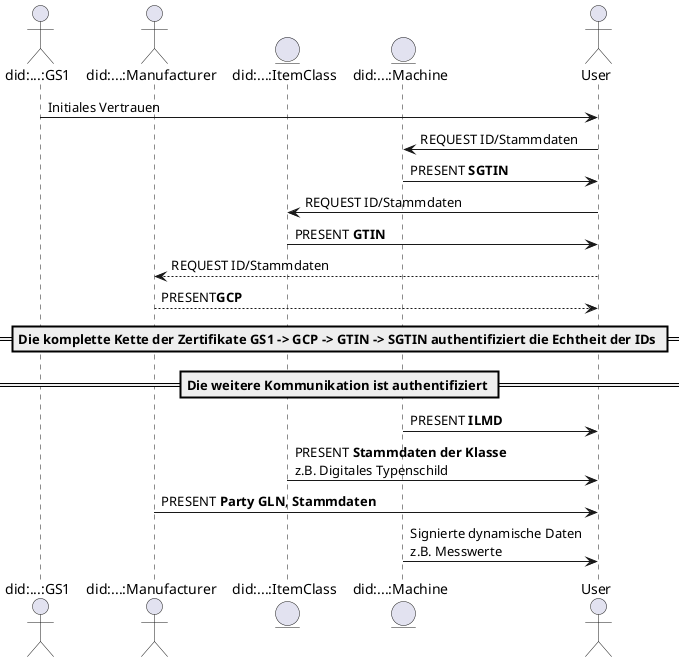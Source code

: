@startuml
skinparam responseMessageBelowArrow true

actor "did:...:GS1" as GS1
actor "did:...:Manufacturer" as Manufacturer
entity "did:...:ItemClass" as gtin
entity "did:...:Machine" as Machine
actor User

GS1 -> User: Initiales Vertrauen

User -> Machine : REQUEST ID/Stammdaten
Machine -> User : PRESENT <b>SGTIN</b>

User -> gtin : REQUEST ID/Stammdaten
gtin -> User : PRESENT <b>GTIN</b>



User --> Manufacturer: REQUEST ID/Stammdaten
Manufacturer --> User: PRESENT<b>GCP</b>

== Die komplette Kette der Zertifikate GS1 -> GCP -> GTIN -> SGTIN authentifiziert die Echtheit der IDs ==
== Die weitere Kommunikation ist authentifiziert ==

Machine -> User: PRESENT <b>ILMD</b>
gtin -> User: PRESENT <b>Stammdaten der Klasse</b>\nz.B. Digitales Typenschild
Manufacturer -> User: PRESENT <b>Party GLN</b>, <b>Stammdaten</b>


Machine -> User : Signierte dynamische Daten\nz.B. Messwerte


@enduml
